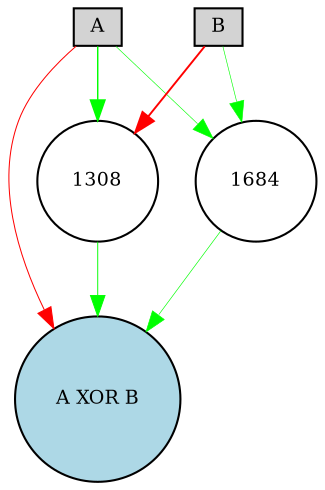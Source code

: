 digraph {
	node [fontsize=9 height=0.2 shape=circle width=0.2]
	A [fillcolor=lightgray shape=box style=filled]
	B [fillcolor=lightgray shape=box style=filled]
	"A XOR B" [fillcolor=lightblue style=filled]
	1684 [fillcolor=white style=filled]
	1308 [fillcolor=white style=filled]
	A -> 1308 [color=green penwidth=0.6859448751063375 style=solid]
	1308 -> "A XOR B" [color=green penwidth=0.45368159020296783 style=solid]
	B -> 1308 [color=red penwidth=0.917485666251106 style=solid]
	A -> "A XOR B" [color=red penwidth=0.486985401347493 style=solid]
	B -> 1684 [color=green penwidth=0.2936708685635465 style=solid]
	1684 -> "A XOR B" [color=green penwidth=0.3135911965043313 style=solid]
	A -> 1684 [color=green penwidth=0.29462656654232733 style=solid]
}
